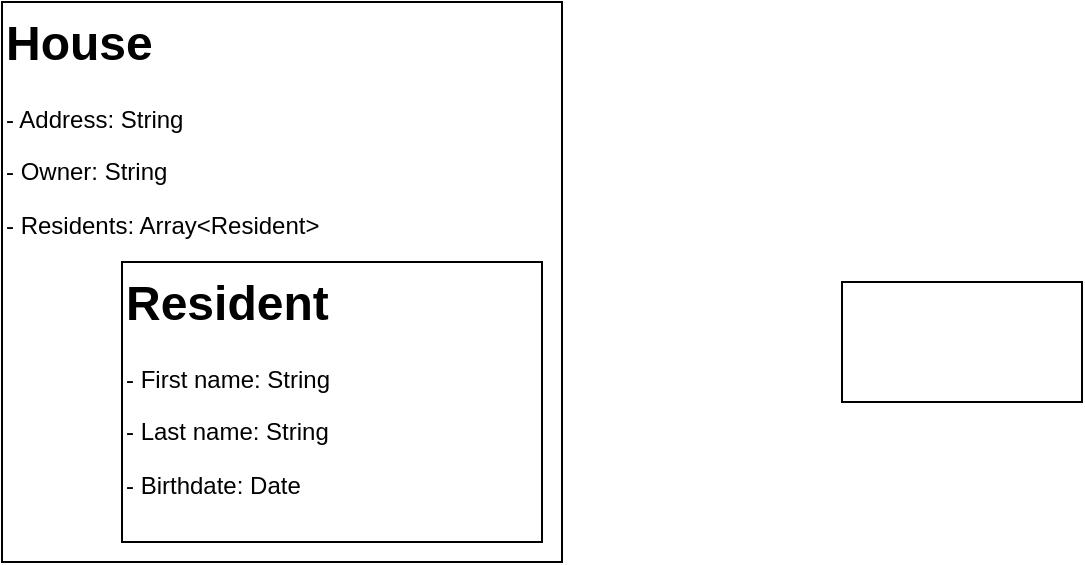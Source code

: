<mxfile version="26.1.0">
  <diagram name="Seite-1" id="71iRLQtXC8aIJ5oKh63u">
    <mxGraphModel dx="1050" dy="557" grid="1" gridSize="10" guides="1" tooltips="1" connect="1" arrows="1" fold="1" page="1" pageScale="1" pageWidth="827" pageHeight="1169" math="0" shadow="0">
      <root>
        <mxCell id="0" />
        <mxCell id="1" parent="0" />
        <mxCell id="WBqNMWZOCy7iDBVUzicx-1" value="" style="rounded=0;whiteSpace=wrap;html=1;" parent="1" vertex="1">
          <mxGeometry x="30" y="50" width="280" height="280" as="geometry" />
        </mxCell>
        <mxCell id="WBqNMWZOCy7iDBVUzicx-2" value="&lt;h1 style=&quot;margin-top: 0px;&quot;&gt;House&lt;/h1&gt;&lt;p&gt;- Address: String&lt;/p&gt;&lt;p&gt;- Owner: String&lt;/p&gt;&lt;p&gt;- Residents: Array&amp;lt;Resident&amp;gt;&lt;/p&gt;" style="text;html=1;whiteSpace=wrap;overflow=hidden;rounded=0;" parent="1" vertex="1">
          <mxGeometry x="30" y="50" width="180" height="120" as="geometry" />
        </mxCell>
        <mxCell id="oGhWi0TJIZ_hC71wuADa-1" value="" style="rounded=0;whiteSpace=wrap;html=1;" vertex="1" parent="1">
          <mxGeometry x="90" y="180" width="210" height="140" as="geometry" />
        </mxCell>
        <mxCell id="oGhWi0TJIZ_hC71wuADa-2" value="&lt;h1 style=&quot;margin-top: 0px;&quot;&gt;Resident&lt;/h1&gt;&lt;p&gt;- First name: String&lt;/p&gt;&lt;p&gt;- Last name: String&lt;/p&gt;&lt;p&gt;- Birthdate: Date&lt;/p&gt;" style="text;html=1;whiteSpace=wrap;overflow=hidden;rounded=0;" vertex="1" parent="1">
          <mxGeometry x="90" y="180" width="180" height="120" as="geometry" />
        </mxCell>
        <mxCell id="oGhWi0TJIZ_hC71wuADa-3" value="" style="rounded=0;whiteSpace=wrap;html=1;" vertex="1" parent="1">
          <mxGeometry x="450" y="190" width="120" height="60" as="geometry" />
        </mxCell>
      </root>
    </mxGraphModel>
  </diagram>
</mxfile>
